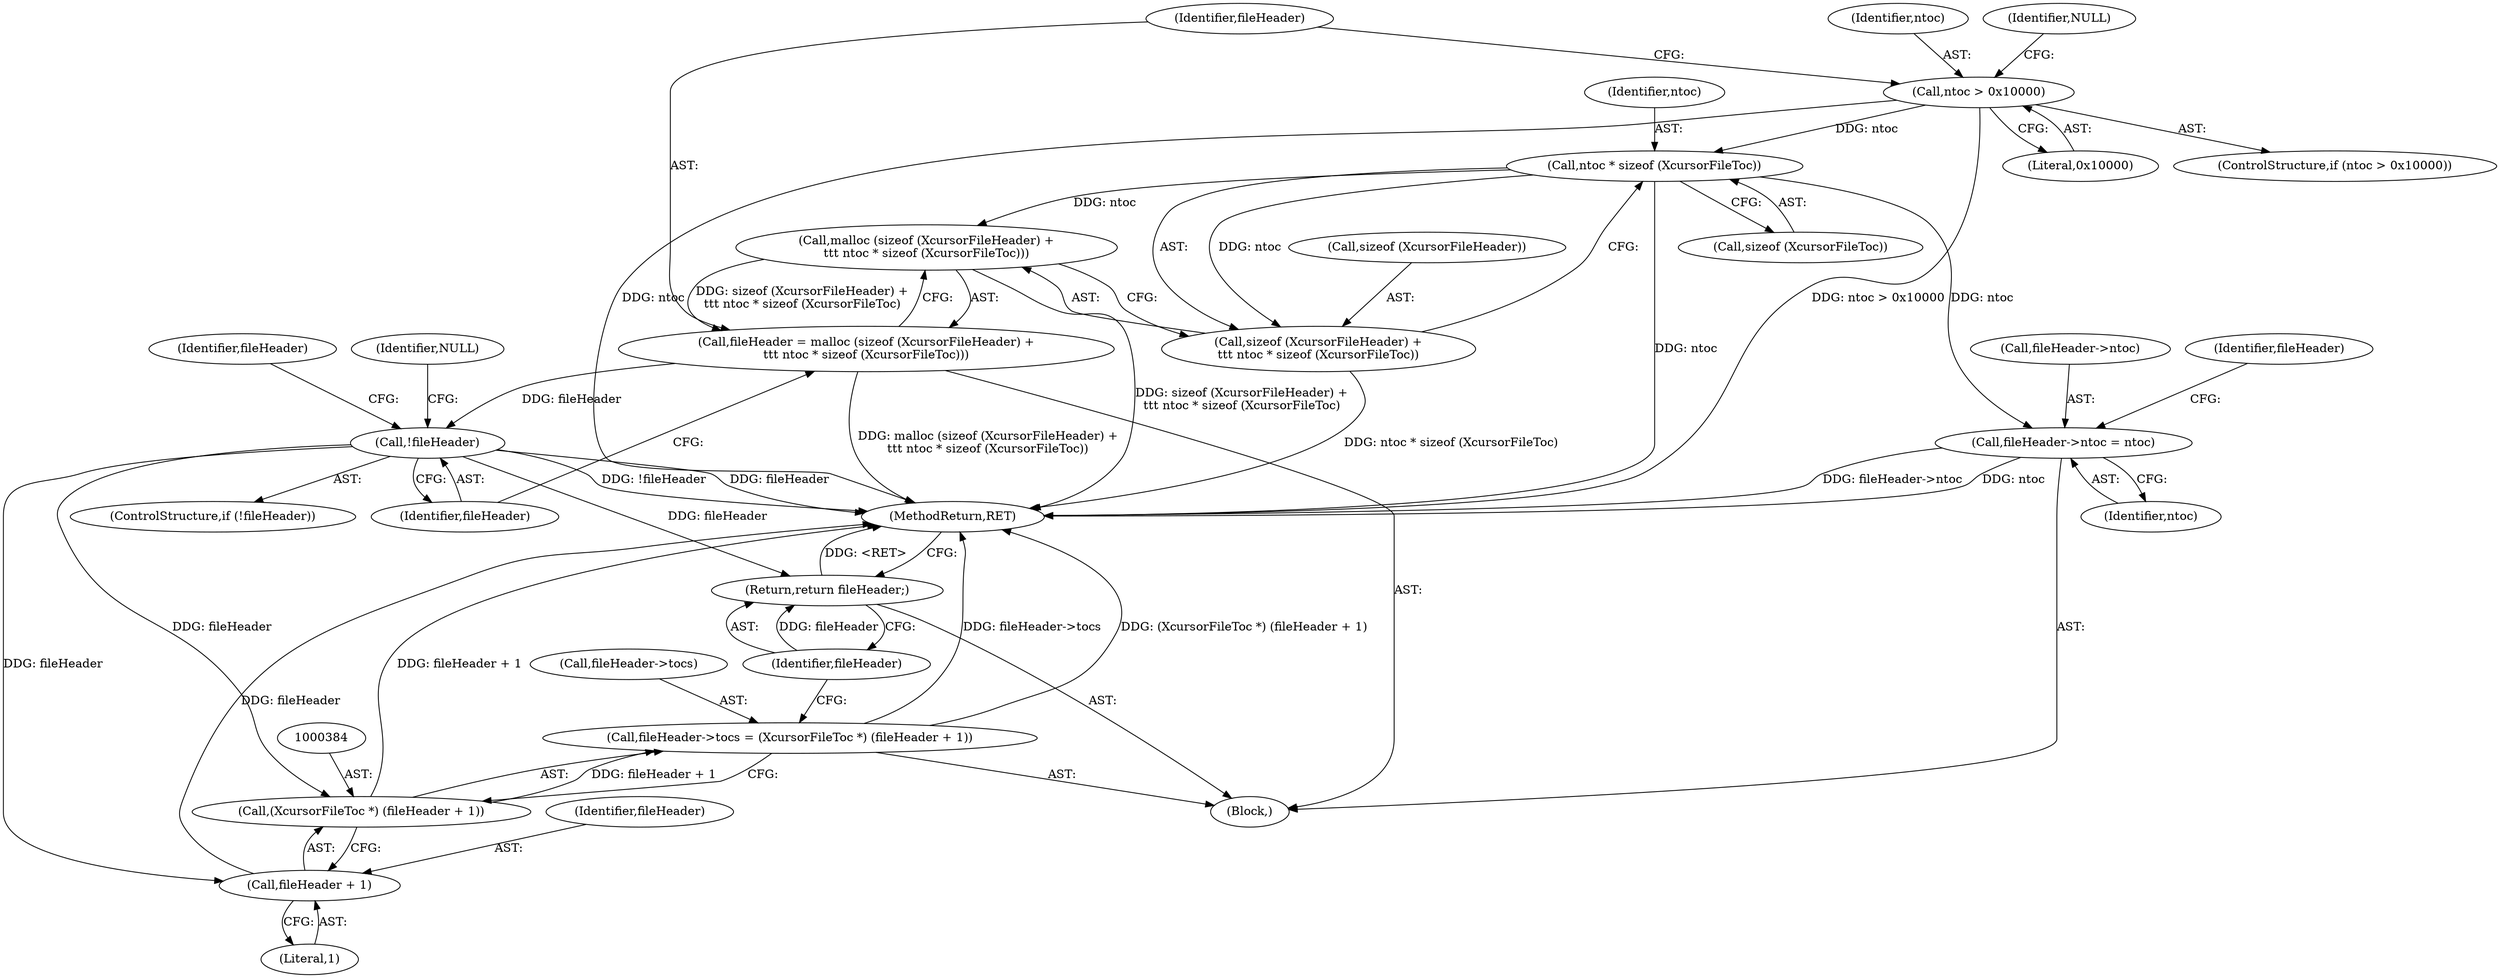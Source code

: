 digraph "0_xcursor_4794b5dd34688158fb51a2943032569d3780c4b8@API" {
"1000350" [label="(Call,ntoc * sizeof (XcursorFileToc))"];
"1000339" [label="(Call,ntoc > 0x10000)"];
"1000346" [label="(Call,malloc (sizeof (XcursorFileHeader) +\n\t\t\t ntoc * sizeof (XcursorFileToc)))"];
"1000344" [label="(Call,fileHeader = malloc (sizeof (XcursorFileHeader) +\n\t\t\t ntoc * sizeof (XcursorFileToc)))"];
"1000355" [label="(Call,!fileHeader)"];
"1000383" [label="(Call,(XcursorFileToc *) (fileHeader + 1))"];
"1000379" [label="(Call,fileHeader->tocs = (XcursorFileToc *) (fileHeader + 1))"];
"1000385" [label="(Call,fileHeader + 1)"];
"1000388" [label="(Return,return fileHeader;)"];
"1000347" [label="(Call,sizeof (XcursorFileHeader) +\n\t\t\t ntoc * sizeof (XcursorFileToc))"];
"1000374" [label="(Call,fileHeader->ntoc = ntoc)"];
"1000346" [label="(Call,malloc (sizeof (XcursorFileHeader) +\n\t\t\t ntoc * sizeof (XcursorFileToc)))"];
"1000389" [label="(Identifier,fileHeader)"];
"1000381" [label="(Identifier,fileHeader)"];
"1000343" [label="(Identifier,NULL)"];
"1000345" [label="(Identifier,fileHeader)"];
"1000380" [label="(Call,fileHeader->tocs)"];
"1000355" [label="(Call,!fileHeader)"];
"1000383" [label="(Call,(XcursorFileToc *) (fileHeader + 1))"];
"1000388" [label="(Return,return fileHeader;)"];
"1000347" [label="(Call,sizeof (XcursorFileHeader) +\n\t\t\t ntoc * sizeof (XcursorFileToc))"];
"1000375" [label="(Call,fileHeader->ntoc)"];
"1000387" [label="(Literal,1)"];
"1000336" [label="(Block,)"];
"1000385" [label="(Call,fileHeader + 1)"];
"1000386" [label="(Identifier,fileHeader)"];
"1000361" [label="(Identifier,fileHeader)"];
"1000354" [label="(ControlStructure,if (!fileHeader))"];
"1000344" [label="(Call,fileHeader = malloc (sizeof (XcursorFileHeader) +\n\t\t\t ntoc * sizeof (XcursorFileToc)))"];
"1000338" [label="(ControlStructure,if (ntoc > 0x10000))"];
"1000348" [label="(Call,sizeof (XcursorFileHeader))"];
"1000352" [label="(Call,sizeof (XcursorFileToc))"];
"1000379" [label="(Call,fileHeader->tocs = (XcursorFileToc *) (fileHeader + 1))"];
"1000374" [label="(Call,fileHeader->ntoc = ntoc)"];
"1000339" [label="(Call,ntoc > 0x10000)"];
"1000358" [label="(Identifier,NULL)"];
"1000340" [label="(Identifier,ntoc)"];
"1000351" [label="(Identifier,ntoc)"];
"1000341" [label="(Literal,0x10000)"];
"1000350" [label="(Call,ntoc * sizeof (XcursorFileToc))"];
"1000378" [label="(Identifier,ntoc)"];
"1000356" [label="(Identifier,fileHeader)"];
"1001171" [label="(MethodReturn,RET)"];
"1000350" -> "1000347"  [label="AST: "];
"1000350" -> "1000352"  [label="CFG: "];
"1000351" -> "1000350"  [label="AST: "];
"1000352" -> "1000350"  [label="AST: "];
"1000347" -> "1000350"  [label="CFG: "];
"1000350" -> "1001171"  [label="DDG: ntoc"];
"1000350" -> "1000346"  [label="DDG: ntoc"];
"1000350" -> "1000347"  [label="DDG: ntoc"];
"1000339" -> "1000350"  [label="DDG: ntoc"];
"1000350" -> "1000374"  [label="DDG: ntoc"];
"1000339" -> "1000338"  [label="AST: "];
"1000339" -> "1000341"  [label="CFG: "];
"1000340" -> "1000339"  [label="AST: "];
"1000341" -> "1000339"  [label="AST: "];
"1000343" -> "1000339"  [label="CFG: "];
"1000345" -> "1000339"  [label="CFG: "];
"1000339" -> "1001171"  [label="DDG: ntoc > 0x10000"];
"1000339" -> "1001171"  [label="DDG: ntoc"];
"1000346" -> "1000344"  [label="AST: "];
"1000346" -> "1000347"  [label="CFG: "];
"1000347" -> "1000346"  [label="AST: "];
"1000344" -> "1000346"  [label="CFG: "];
"1000346" -> "1001171"  [label="DDG: sizeof (XcursorFileHeader) +\n\t\t\t ntoc * sizeof (XcursorFileToc)"];
"1000346" -> "1000344"  [label="DDG: sizeof (XcursorFileHeader) +\n\t\t\t ntoc * sizeof (XcursorFileToc)"];
"1000344" -> "1000336"  [label="AST: "];
"1000345" -> "1000344"  [label="AST: "];
"1000356" -> "1000344"  [label="CFG: "];
"1000344" -> "1001171"  [label="DDG: malloc (sizeof (XcursorFileHeader) +\n\t\t\t ntoc * sizeof (XcursorFileToc))"];
"1000344" -> "1000355"  [label="DDG: fileHeader"];
"1000355" -> "1000354"  [label="AST: "];
"1000355" -> "1000356"  [label="CFG: "];
"1000356" -> "1000355"  [label="AST: "];
"1000358" -> "1000355"  [label="CFG: "];
"1000361" -> "1000355"  [label="CFG: "];
"1000355" -> "1001171"  [label="DDG: fileHeader"];
"1000355" -> "1001171"  [label="DDG: !fileHeader"];
"1000355" -> "1000383"  [label="DDG: fileHeader"];
"1000355" -> "1000385"  [label="DDG: fileHeader"];
"1000355" -> "1000388"  [label="DDG: fileHeader"];
"1000383" -> "1000379"  [label="AST: "];
"1000383" -> "1000385"  [label="CFG: "];
"1000384" -> "1000383"  [label="AST: "];
"1000385" -> "1000383"  [label="AST: "];
"1000379" -> "1000383"  [label="CFG: "];
"1000383" -> "1001171"  [label="DDG: fileHeader + 1"];
"1000383" -> "1000379"  [label="DDG: fileHeader + 1"];
"1000379" -> "1000336"  [label="AST: "];
"1000380" -> "1000379"  [label="AST: "];
"1000389" -> "1000379"  [label="CFG: "];
"1000379" -> "1001171"  [label="DDG: (XcursorFileToc *) (fileHeader + 1)"];
"1000379" -> "1001171"  [label="DDG: fileHeader->tocs"];
"1000385" -> "1000387"  [label="CFG: "];
"1000386" -> "1000385"  [label="AST: "];
"1000387" -> "1000385"  [label="AST: "];
"1000385" -> "1001171"  [label="DDG: fileHeader"];
"1000388" -> "1000336"  [label="AST: "];
"1000388" -> "1000389"  [label="CFG: "];
"1000389" -> "1000388"  [label="AST: "];
"1001171" -> "1000388"  [label="CFG: "];
"1000388" -> "1001171"  [label="DDG: <RET>"];
"1000389" -> "1000388"  [label="DDG: fileHeader"];
"1000348" -> "1000347"  [label="AST: "];
"1000347" -> "1001171"  [label="DDG: ntoc * sizeof (XcursorFileToc)"];
"1000374" -> "1000336"  [label="AST: "];
"1000374" -> "1000378"  [label="CFG: "];
"1000375" -> "1000374"  [label="AST: "];
"1000378" -> "1000374"  [label="AST: "];
"1000381" -> "1000374"  [label="CFG: "];
"1000374" -> "1001171"  [label="DDG: fileHeader->ntoc"];
"1000374" -> "1001171"  [label="DDG: ntoc"];
}
